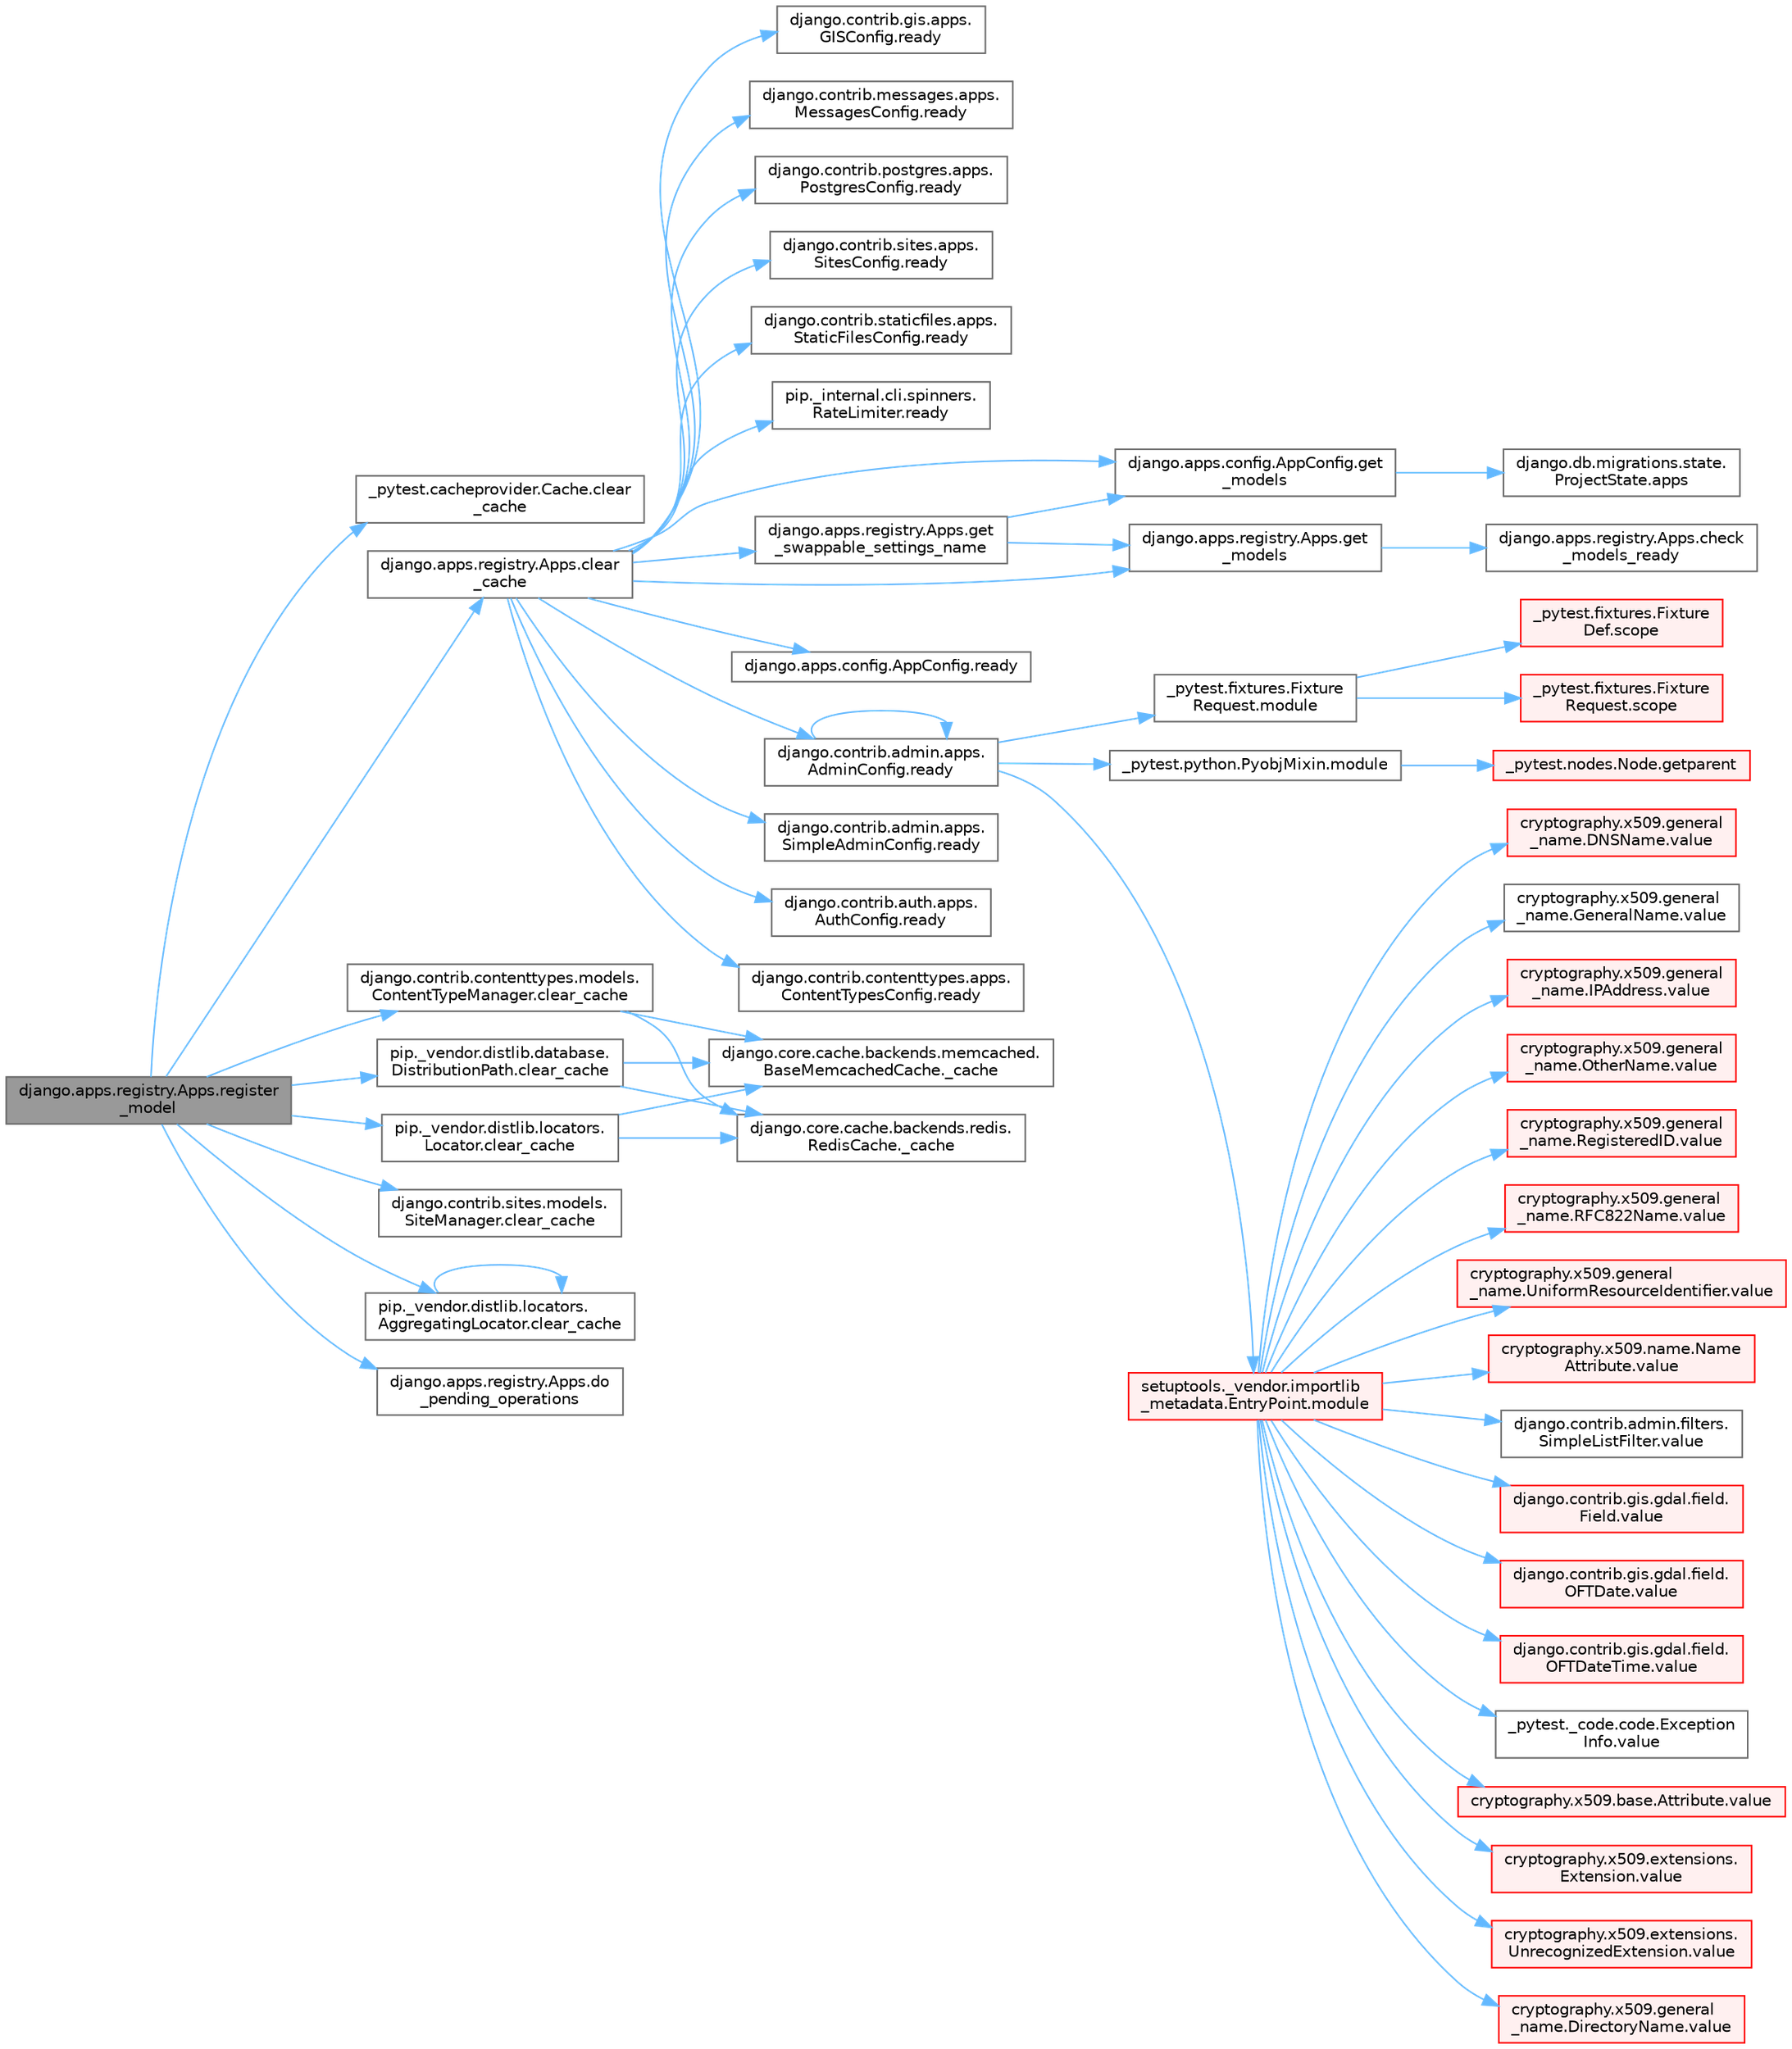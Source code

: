digraph "django.apps.registry.Apps.register_model"
{
 // LATEX_PDF_SIZE
  bgcolor="transparent";
  edge [fontname=Helvetica,fontsize=10,labelfontname=Helvetica,labelfontsize=10];
  node [fontname=Helvetica,fontsize=10,shape=box,height=0.2,width=0.4];
  rankdir="LR";
  Node1 [id="Node000001",label="django.apps.registry.Apps.register\l_model",height=0.2,width=0.4,color="gray40", fillcolor="grey60", style="filled", fontcolor="black",tooltip=" "];
  Node1 -> Node2 [id="edge1_Node000001_Node000002",color="steelblue1",style="solid",tooltip=" "];
  Node2 [id="Node000002",label="_pytest.cacheprovider.Cache.clear\l_cache",height=0.2,width=0.4,color="grey40", fillcolor="white", style="filled",URL="$class__pytest_1_1cacheprovider_1_1_cache.html#a8517e252c5f11ccce0d5986473242628",tooltip=" "];
  Node1 -> Node3 [id="edge2_Node000001_Node000003",color="steelblue1",style="solid",tooltip=" "];
  Node3 [id="Node000003",label="django.apps.registry.Apps.clear\l_cache",height=0.2,width=0.4,color="grey40", fillcolor="white", style="filled",URL="$classdjango_1_1apps_1_1registry_1_1_apps.html#ae0ec3a2f0a5af7cbfbc23e509031539a",tooltip=" "];
  Node3 -> Node4 [id="edge3_Node000003_Node000004",color="steelblue1",style="solid",tooltip=" "];
  Node4 [id="Node000004",label="django.apps.config.AppConfig.get\l_models",height=0.2,width=0.4,color="grey40", fillcolor="white", style="filled",URL="$classdjango_1_1apps_1_1config_1_1_app_config.html#a188c27f9eea1735cd48bf560897a37ca",tooltip=" "];
  Node4 -> Node5 [id="edge4_Node000004_Node000005",color="steelblue1",style="solid",tooltip=" "];
  Node5 [id="Node000005",label="django.db.migrations.state.\lProjectState.apps",height=0.2,width=0.4,color="grey40", fillcolor="white", style="filled",URL="$classdjango_1_1db_1_1migrations_1_1state_1_1_project_state.html#a512f631936ae6b299fa822af8d84eb62",tooltip=" "];
  Node3 -> Node6 [id="edge5_Node000003_Node000006",color="steelblue1",style="solid",tooltip=" "];
  Node6 [id="Node000006",label="django.apps.registry.Apps.get\l_models",height=0.2,width=0.4,color="grey40", fillcolor="white", style="filled",URL="$classdjango_1_1apps_1_1registry_1_1_apps.html#acb337cd0ebaa2969113f6b1d8eea2c2e",tooltip=" "];
  Node6 -> Node7 [id="edge6_Node000006_Node000007",color="steelblue1",style="solid",tooltip=" "];
  Node7 [id="Node000007",label="django.apps.registry.Apps.check\l_models_ready",height=0.2,width=0.4,color="grey40", fillcolor="white", style="filled",URL="$classdjango_1_1apps_1_1registry_1_1_apps.html#a9f2d404bc65718338f4d9403c5320bee",tooltip=" "];
  Node3 -> Node8 [id="edge7_Node000003_Node000008",color="steelblue1",style="solid",tooltip=" "];
  Node8 [id="Node000008",label="django.apps.registry.Apps.get\l_swappable_settings_name",height=0.2,width=0.4,color="grey40", fillcolor="white", style="filled",URL="$classdjango_1_1apps_1_1registry_1_1_apps.html#a5ba856dd6eb78e9b95b8e05fc9249237",tooltip=" "];
  Node8 -> Node4 [id="edge8_Node000008_Node000004",color="steelblue1",style="solid",tooltip=" "];
  Node8 -> Node6 [id="edge9_Node000008_Node000006",color="steelblue1",style="solid",tooltip=" "];
  Node3 -> Node9 [id="edge10_Node000003_Node000009",color="steelblue1",style="solid",tooltip=" "];
  Node9 [id="Node000009",label="django.apps.config.AppConfig.ready",height=0.2,width=0.4,color="grey40", fillcolor="white", style="filled",URL="$classdjango_1_1apps_1_1config_1_1_app_config.html#a08f05a339329599dd195bf1037c638e5",tooltip=" "];
  Node3 -> Node10 [id="edge11_Node000003_Node000010",color="steelblue1",style="solid",tooltip=" "];
  Node10 [id="Node000010",label="django.contrib.admin.apps.\lAdminConfig.ready",height=0.2,width=0.4,color="grey40", fillcolor="white", style="filled",URL="$classdjango_1_1contrib_1_1admin_1_1apps_1_1_admin_config.html#a974b1b1482df95ff46898bf20d7d0ecd",tooltip=" "];
  Node10 -> Node11 [id="edge12_Node000010_Node000011",color="steelblue1",style="solid",tooltip=" "];
  Node11 [id="Node000011",label="_pytest.fixtures.Fixture\lRequest.module",height=0.2,width=0.4,color="grey40", fillcolor="white", style="filled",URL="$class__pytest_1_1fixtures_1_1_fixture_request.html#ad7a3eaa568b0f3ba67ebf2fd02ecea0e",tooltip=" "];
  Node11 -> Node12 [id="edge13_Node000011_Node000012",color="steelblue1",style="solid",tooltip=" "];
  Node12 [id="Node000012",label="_pytest.fixtures.Fixture\lDef.scope",height=0.2,width=0.4,color="red", fillcolor="#FFF0F0", style="filled",URL="$class__pytest_1_1fixtures_1_1_fixture_def.html#a7631cdae842daae93780def0698acba2",tooltip=" "];
  Node11 -> Node16 [id="edge14_Node000011_Node000016",color="steelblue1",style="solid",tooltip=" "];
  Node16 [id="Node000016",label="_pytest.fixtures.Fixture\lRequest.scope",height=0.2,width=0.4,color="red", fillcolor="#FFF0F0", style="filled",URL="$class__pytest_1_1fixtures_1_1_fixture_request.html#acb5406ee9e8cf7147711b9314b6c951a",tooltip=" "];
  Node10 -> Node17 [id="edge15_Node000010_Node000017",color="steelblue1",style="solid",tooltip=" "];
  Node17 [id="Node000017",label="_pytest.python.PyobjMixin.module",height=0.2,width=0.4,color="grey40", fillcolor="white", style="filled",URL="$class__pytest_1_1python_1_1_pyobj_mixin.html#a59f370b8fb7ac30c262e6dc2797527d2",tooltip=" "];
  Node17 -> Node18 [id="edge16_Node000017_Node000018",color="steelblue1",style="solid",tooltip=" "];
  Node18 [id="Node000018",label="_pytest.nodes.Node.getparent",height=0.2,width=0.4,color="red", fillcolor="#FFF0F0", style="filled",URL="$class__pytest_1_1nodes_1_1_node.html#aa43550c78abb0cf55437b1fd51bf8aa5",tooltip=" "];
  Node10 -> Node21 [id="edge17_Node000010_Node000021",color="steelblue1",style="solid",tooltip=" "];
  Node21 [id="Node000021",label="setuptools._vendor.importlib\l_metadata.EntryPoint.module",height=0.2,width=0.4,color="red", fillcolor="#FFF0F0", style="filled",URL="$classsetuptools_1_1__vendor_1_1importlib__metadata_1_1_entry_point.html#ab0cf8662ae1b114f079d464a9bdbb70f",tooltip=" "];
  Node21 -> Node22 [id="edge18_Node000021_Node000022",color="steelblue1",style="solid",tooltip=" "];
  Node22 [id="Node000022",label="_pytest._code.code.Exception\lInfo.value",height=0.2,width=0.4,color="grey40", fillcolor="white", style="filled",URL="$class__pytest_1_1__code_1_1code_1_1_exception_info.html#a65675b4b4254ece8c2b96f442ffa6a75",tooltip=" "];
  Node21 -> Node23 [id="edge19_Node000021_Node000023",color="steelblue1",style="solid",tooltip=" "];
  Node23 [id="Node000023",label="cryptography.x509.base.Attribute.value",height=0.2,width=0.4,color="red", fillcolor="#FFF0F0", style="filled",URL="$classcryptography_1_1x509_1_1base_1_1_attribute.html#a60472bf1e6c7d1a19111b910c23c097a",tooltip=" "];
  Node21 -> Node27 [id="edge20_Node000021_Node000027",color="steelblue1",style="solid",tooltip=" "];
  Node27 [id="Node000027",label="cryptography.x509.extensions.\lExtension.value",height=0.2,width=0.4,color="red", fillcolor="#FFF0F0", style="filled",URL="$classcryptography_1_1x509_1_1extensions_1_1_extension.html#a8c49255768af4af1c07670fd09fe42a7",tooltip=" "];
  Node21 -> Node28 [id="edge21_Node000021_Node000028",color="steelblue1",style="solid",tooltip=" "];
  Node28 [id="Node000028",label="cryptography.x509.extensions.\lUnrecognizedExtension.value",height=0.2,width=0.4,color="red", fillcolor="#FFF0F0", style="filled",URL="$classcryptography_1_1x509_1_1extensions_1_1_unrecognized_extension.html#a9992d78623e649a72caf3f3ce5a2c0f9",tooltip=" "];
  Node21 -> Node29 [id="edge22_Node000021_Node000029",color="steelblue1",style="solid",tooltip=" "];
  Node29 [id="Node000029",label="cryptography.x509.general\l_name.DirectoryName.value",height=0.2,width=0.4,color="red", fillcolor="#FFF0F0", style="filled",URL="$classcryptography_1_1x509_1_1general__name_1_1_directory_name.html#a68ccf077d3347ac26ff3c85cb234c9fe",tooltip=" "];
  Node21 -> Node30 [id="edge23_Node000021_Node000030",color="steelblue1",style="solid",tooltip=" "];
  Node30 [id="Node000030",label="cryptography.x509.general\l_name.DNSName.value",height=0.2,width=0.4,color="red", fillcolor="#FFF0F0", style="filled",URL="$classcryptography_1_1x509_1_1general__name_1_1_d_n_s_name.html#a93b054a2226f3b5f15aa11e51e8b2357",tooltip=" "];
  Node21 -> Node31 [id="edge24_Node000021_Node000031",color="steelblue1",style="solid",tooltip=" "];
  Node31 [id="Node000031",label="cryptography.x509.general\l_name.GeneralName.value",height=0.2,width=0.4,color="grey40", fillcolor="white", style="filled",URL="$classcryptography_1_1x509_1_1general__name_1_1_general_name.html#a6eebdc32cba49fb672f0904be4be684a",tooltip=" "];
  Node21 -> Node32 [id="edge25_Node000021_Node000032",color="steelblue1",style="solid",tooltip=" "];
  Node32 [id="Node000032",label="cryptography.x509.general\l_name.IPAddress.value",height=0.2,width=0.4,color="red", fillcolor="#FFF0F0", style="filled",URL="$classcryptography_1_1x509_1_1general__name_1_1_i_p_address.html#a514cf4d34f9d4eac1db384e30bfd545c",tooltip=" "];
  Node21 -> Node33 [id="edge26_Node000021_Node000033",color="steelblue1",style="solid",tooltip=" "];
  Node33 [id="Node000033",label="cryptography.x509.general\l_name.OtherName.value",height=0.2,width=0.4,color="red", fillcolor="#FFF0F0", style="filled",URL="$classcryptography_1_1x509_1_1general__name_1_1_other_name.html#adc049986474090e83a8ff9ed596f53f6",tooltip=" "];
  Node21 -> Node34 [id="edge27_Node000021_Node000034",color="steelblue1",style="solid",tooltip=" "];
  Node34 [id="Node000034",label="cryptography.x509.general\l_name.RegisteredID.value",height=0.2,width=0.4,color="red", fillcolor="#FFF0F0", style="filled",URL="$classcryptography_1_1x509_1_1general__name_1_1_registered_i_d.html#a54915bad33598e65e1299ae76700053c",tooltip=" "];
  Node21 -> Node35 [id="edge28_Node000021_Node000035",color="steelblue1",style="solid",tooltip=" "];
  Node35 [id="Node000035",label="cryptography.x509.general\l_name.RFC822Name.value",height=0.2,width=0.4,color="red", fillcolor="#FFF0F0", style="filled",URL="$classcryptography_1_1x509_1_1general__name_1_1_r_f_c822_name.html#a63c29183b28ccc19efeb5894b261e70d",tooltip=" "];
  Node21 -> Node36 [id="edge29_Node000021_Node000036",color="steelblue1",style="solid",tooltip=" "];
  Node36 [id="Node000036",label="cryptography.x509.general\l_name.UniformResourceIdentifier.value",height=0.2,width=0.4,color="red", fillcolor="#FFF0F0", style="filled",URL="$classcryptography_1_1x509_1_1general__name_1_1_uniform_resource_identifier.html#a62c2508b5e9961e78426b268e20f412f",tooltip=" "];
  Node21 -> Node37 [id="edge30_Node000021_Node000037",color="steelblue1",style="solid",tooltip=" "];
  Node37 [id="Node000037",label="cryptography.x509.name.Name\lAttribute.value",height=0.2,width=0.4,color="red", fillcolor="#FFF0F0", style="filled",URL="$classcryptography_1_1x509_1_1name_1_1_name_attribute.html#af39a23a036a8c8a731fb74018c6c58f7",tooltip=" "];
  Node21 -> Node38 [id="edge31_Node000021_Node000038",color="steelblue1",style="solid",tooltip=" "];
  Node38 [id="Node000038",label="django.contrib.admin.filters.\lSimpleListFilter.value",height=0.2,width=0.4,color="grey40", fillcolor="white", style="filled",URL="$classdjango_1_1contrib_1_1admin_1_1filters_1_1_simple_list_filter.html#aefe5c6c5478d3d2560a882cadc9e7649",tooltip=" "];
  Node21 -> Node39 [id="edge32_Node000021_Node000039",color="steelblue1",style="solid",tooltip=" "];
  Node39 [id="Node000039",label="django.contrib.gis.gdal.field.\lField.value",height=0.2,width=0.4,color="red", fillcolor="#FFF0F0", style="filled",URL="$classdjango_1_1contrib_1_1gis_1_1gdal_1_1field_1_1_field.html#a0534fa49aaead023461bb9458776c33c",tooltip=" "];
  Node21 -> Node46 [id="edge33_Node000021_Node000046",color="steelblue1",style="solid",tooltip=" "];
  Node46 [id="Node000046",label="django.contrib.gis.gdal.field.\lOFTDate.value",height=0.2,width=0.4,color="red", fillcolor="#FFF0F0", style="filled",URL="$classdjango_1_1contrib_1_1gis_1_1gdal_1_1field_1_1_o_f_t_date.html#a1b70bed1d73b01c2dbbb215c85f318b1",tooltip=" "];
  Node21 -> Node51 [id="edge34_Node000021_Node000051",color="steelblue1",style="solid",tooltip=" "];
  Node51 [id="Node000051",label="django.contrib.gis.gdal.field.\lOFTDateTime.value",height=0.2,width=0.4,color="red", fillcolor="#FFF0F0", style="filled",URL="$classdjango_1_1contrib_1_1gis_1_1gdal_1_1field_1_1_o_f_t_date_time.html#a90dc99581d0efab92ef193eaea54300e",tooltip=" "];
  Node10 -> Node10 [id="edge35_Node000010_Node000010",color="steelblue1",style="solid",tooltip=" "];
  Node3 -> Node4538 [id="edge36_Node000003_Node004538",color="steelblue1",style="solid",tooltip=" "];
  Node4538 [id="Node004538",label="django.contrib.admin.apps.\lSimpleAdminConfig.ready",height=0.2,width=0.4,color="grey40", fillcolor="white", style="filled",URL="$classdjango_1_1contrib_1_1admin_1_1apps_1_1_simple_admin_config.html#ad2c51982559a20fd1b1f5b361836d2d2",tooltip=" "];
  Node3 -> Node4539 [id="edge37_Node000003_Node004539",color="steelblue1",style="solid",tooltip=" "];
  Node4539 [id="Node004539",label="django.contrib.auth.apps.\lAuthConfig.ready",height=0.2,width=0.4,color="grey40", fillcolor="white", style="filled",URL="$classdjango_1_1contrib_1_1auth_1_1apps_1_1_auth_config.html#a5874d8b878159b4702db36a802e6002d",tooltip=" "];
  Node3 -> Node4540 [id="edge38_Node000003_Node004540",color="steelblue1",style="solid",tooltip=" "];
  Node4540 [id="Node004540",label="django.contrib.contenttypes.apps.\lContentTypesConfig.ready",height=0.2,width=0.4,color="grey40", fillcolor="white", style="filled",URL="$classdjango_1_1contrib_1_1contenttypes_1_1apps_1_1_content_types_config.html#afb8456d16a8b0f222a6793193f9eaa17",tooltip=" "];
  Node3 -> Node4541 [id="edge39_Node000003_Node004541",color="steelblue1",style="solid",tooltip=" "];
  Node4541 [id="Node004541",label="django.contrib.gis.apps.\lGISConfig.ready",height=0.2,width=0.4,color="grey40", fillcolor="white", style="filled",URL="$classdjango_1_1contrib_1_1gis_1_1apps_1_1_g_i_s_config.html#a932b5381109ab8b4b4a0a5c5b4161152",tooltip=" "];
  Node3 -> Node4542 [id="edge40_Node000003_Node004542",color="steelblue1",style="solid",tooltip=" "];
  Node4542 [id="Node004542",label="django.contrib.messages.apps.\lMessagesConfig.ready",height=0.2,width=0.4,color="grey40", fillcolor="white", style="filled",URL="$classdjango_1_1contrib_1_1messages_1_1apps_1_1_messages_config.html#ae4273f06e23036e63183a6cf7d50954c",tooltip=" "];
  Node3 -> Node4543 [id="edge41_Node000003_Node004543",color="steelblue1",style="solid",tooltip=" "];
  Node4543 [id="Node004543",label="django.contrib.postgres.apps.\lPostgresConfig.ready",height=0.2,width=0.4,color="grey40", fillcolor="white", style="filled",URL="$classdjango_1_1contrib_1_1postgres_1_1apps_1_1_postgres_config.html#ac1e422e622290f68b90bb224470dbd21",tooltip=" "];
  Node3 -> Node4544 [id="edge42_Node000003_Node004544",color="steelblue1",style="solid",tooltip=" "];
  Node4544 [id="Node004544",label="django.contrib.sites.apps.\lSitesConfig.ready",height=0.2,width=0.4,color="grey40", fillcolor="white", style="filled",URL="$classdjango_1_1contrib_1_1sites_1_1apps_1_1_sites_config.html#a95cd4a2f76ce943b26cb4cc602dc7174",tooltip=" "];
  Node3 -> Node4545 [id="edge43_Node000003_Node004545",color="steelblue1",style="solid",tooltip=" "];
  Node4545 [id="Node004545",label="django.contrib.staticfiles.apps.\lStaticFilesConfig.ready",height=0.2,width=0.4,color="grey40", fillcolor="white", style="filled",URL="$classdjango_1_1contrib_1_1staticfiles_1_1apps_1_1_static_files_config.html#adcfba2af796bc083b78e8a0fb8a44bb9",tooltip=" "];
  Node3 -> Node4546 [id="edge44_Node000003_Node004546",color="steelblue1",style="solid",tooltip=" "];
  Node4546 [id="Node004546",label="pip._internal.cli.spinners.\lRateLimiter.ready",height=0.2,width=0.4,color="grey40", fillcolor="white", style="filled",URL="$classpip_1_1__internal_1_1cli_1_1spinners_1_1_rate_limiter.html#afe31ae392b4e50a03e9149aa30e3f1ee",tooltip=" "];
  Node1 -> Node4547 [id="edge45_Node000001_Node004547",color="steelblue1",style="solid",tooltip=" "];
  Node4547 [id="Node004547",label="django.contrib.contenttypes.models.\lContentTypeManager.clear_cache",height=0.2,width=0.4,color="grey40", fillcolor="white", style="filled",URL="$classdjango_1_1contrib_1_1contenttypes_1_1models_1_1_content_type_manager.html#a6323753cf40210d9962235ece77548f2",tooltip=" "];
  Node4547 -> Node127 [id="edge46_Node004547_Node000127",color="steelblue1",style="solid",tooltip=" "];
  Node127 [id="Node000127",label="django.core.cache.backends.memcached.\lBaseMemcachedCache._cache",height=0.2,width=0.4,color="grey40", fillcolor="white", style="filled",URL="$classdjango_1_1core_1_1cache_1_1backends_1_1memcached_1_1_base_memcached_cache.html#afd8573b5388481b004d795d02a7eebd3",tooltip=" "];
  Node4547 -> Node128 [id="edge47_Node004547_Node000128",color="steelblue1",style="solid",tooltip=" "];
  Node128 [id="Node000128",label="django.core.cache.backends.redis.\lRedisCache._cache",height=0.2,width=0.4,color="grey40", fillcolor="white", style="filled",URL="$classdjango_1_1core_1_1cache_1_1backends_1_1redis_1_1_redis_cache.html#a38c228bbd313c586cb7de900681708e7",tooltip=" "];
  Node1 -> Node4548 [id="edge48_Node000001_Node004548",color="steelblue1",style="solid",tooltip=" "];
  Node4548 [id="Node004548",label="django.contrib.sites.models.\lSiteManager.clear_cache",height=0.2,width=0.4,color="grey40", fillcolor="white", style="filled",URL="$classdjango_1_1contrib_1_1sites_1_1models_1_1_site_manager.html#ae239373866db3aba992168ae7eb81ca9",tooltip=" "];
  Node1 -> Node4549 [id="edge49_Node000001_Node004549",color="steelblue1",style="solid",tooltip=" "];
  Node4549 [id="Node004549",label="pip._vendor.distlib.database.\lDistributionPath.clear_cache",height=0.2,width=0.4,color="grey40", fillcolor="white", style="filled",URL="$classpip_1_1__vendor_1_1distlib_1_1database_1_1_distribution_path.html#ad6d376f3cabc25fcd2574cbffa6f58ad",tooltip=" "];
  Node4549 -> Node127 [id="edge50_Node004549_Node000127",color="steelblue1",style="solid",tooltip=" "];
  Node4549 -> Node128 [id="edge51_Node004549_Node000128",color="steelblue1",style="solid",tooltip=" "];
  Node1 -> Node4550 [id="edge52_Node000001_Node004550",color="steelblue1",style="solid",tooltip=" "];
  Node4550 [id="Node004550",label="pip._vendor.distlib.locators.\lAggregatingLocator.clear_cache",height=0.2,width=0.4,color="grey40", fillcolor="white", style="filled",URL="$classpip_1_1__vendor_1_1distlib_1_1locators_1_1_aggregating_locator.html#a8438f1ed2437c65296c327afaddfb208",tooltip=" "];
  Node4550 -> Node4550 [id="edge53_Node004550_Node004550",color="steelblue1",style="solid",tooltip=" "];
  Node1 -> Node4551 [id="edge54_Node000001_Node004551",color="steelblue1",style="solid",tooltip=" "];
  Node4551 [id="Node004551",label="pip._vendor.distlib.locators.\lLocator.clear_cache",height=0.2,width=0.4,color="grey40", fillcolor="white", style="filled",URL="$classpip_1_1__vendor_1_1distlib_1_1locators_1_1_locator.html#ac279c2a0fed12bcf640820432a2d1aa5",tooltip=" "];
  Node4551 -> Node127 [id="edge55_Node004551_Node000127",color="steelblue1",style="solid",tooltip=" "];
  Node4551 -> Node128 [id="edge56_Node004551_Node000128",color="steelblue1",style="solid",tooltip=" "];
  Node1 -> Node4552 [id="edge57_Node000001_Node004552",color="steelblue1",style="solid",tooltip=" "];
  Node4552 [id="Node004552",label="django.apps.registry.Apps.do\l_pending_operations",height=0.2,width=0.4,color="grey40", fillcolor="white", style="filled",URL="$classdjango_1_1apps_1_1registry_1_1_apps.html#a11fb36f397c93a063bdd6114eb85c190",tooltip=" "];
}
